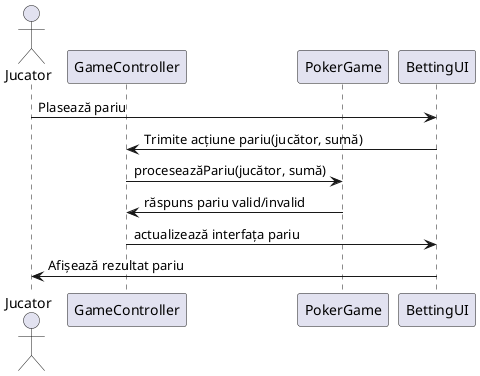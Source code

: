 @startuml
actor Jucator
participant "GameController" as GC
participant "PokerGame" as Game
participant "BettingUI" as UI

Jucator -> UI : Plasează pariu
UI -> GC : Trimite acțiune pariu(jucător, sumă)
GC -> Game : proceseazăPariu(jucător, sumă)
Game -> GC : răspuns pariu valid/invalid
GC -> UI : actualizează interfața pariu
UI -> Jucator : Afișează rezultat pariu

@enduml
